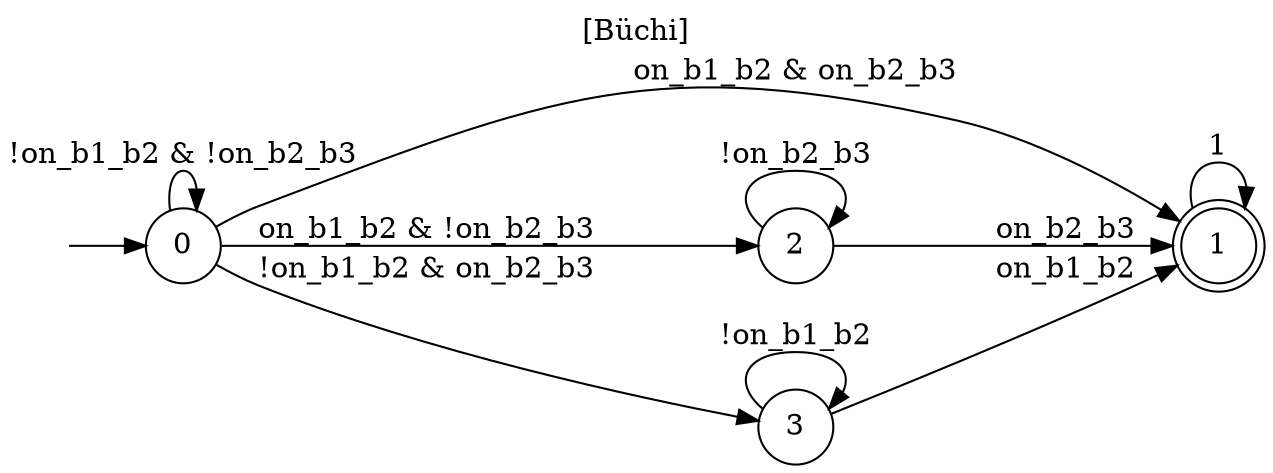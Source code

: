 digraph "" {
  rankdir=LR
  label="[Büchi]"
  labelloc="t"
  node [shape="circle"]
  I [label="", style=invis, width=0]
  I -> 0
  0 [label="0"]
  0 -> 0 [label="!on_b1_b2 & !on_b2_b3"]
  0 -> 1 [label="on_b1_b2 & on_b2_b3"]
  0 -> 2 [label="on_b1_b2 & !on_b2_b3"]
  0 -> 3 [label="!on_b1_b2 & on_b2_b3"]
  1 [label="1", peripheries=2]
  1 -> 1 [label="1"]
  2 [label="2"]
  2 -> 1 [label="on_b2_b3"]
  2 -> 2 [label="!on_b2_b3"]
  3 [label="3"]
  3 -> 1 [label="on_b1_b2"]
  3 -> 3 [label="!on_b1_b2"]
}

